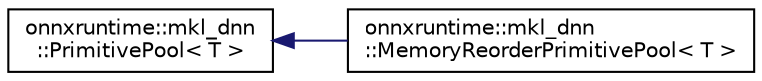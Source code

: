 digraph "Graphical Class Hierarchy"
{
  edge [fontname="Helvetica",fontsize="10",labelfontname="Helvetica",labelfontsize="10"];
  node [fontname="Helvetica",fontsize="10",shape=record];
  rankdir="LR";
  Node0 [label="onnxruntime::mkl_dnn\l::PrimitivePool\< T \>",height=0.2,width=0.4,color="black", fillcolor="white", style="filled",URL="$classonnxruntime_1_1mkl__dnn_1_1PrimitivePool.html"];
  Node0 -> Node1 [dir="back",color="midnightblue",fontsize="10",style="solid",fontname="Helvetica"];
  Node1 [label="onnxruntime::mkl_dnn\l::MemoryReorderPrimitivePool\< T \>",height=0.2,width=0.4,color="black", fillcolor="white", style="filled",URL="$classonnxruntime_1_1mkl__dnn_1_1MemoryReorderPrimitivePool.html"];
}
